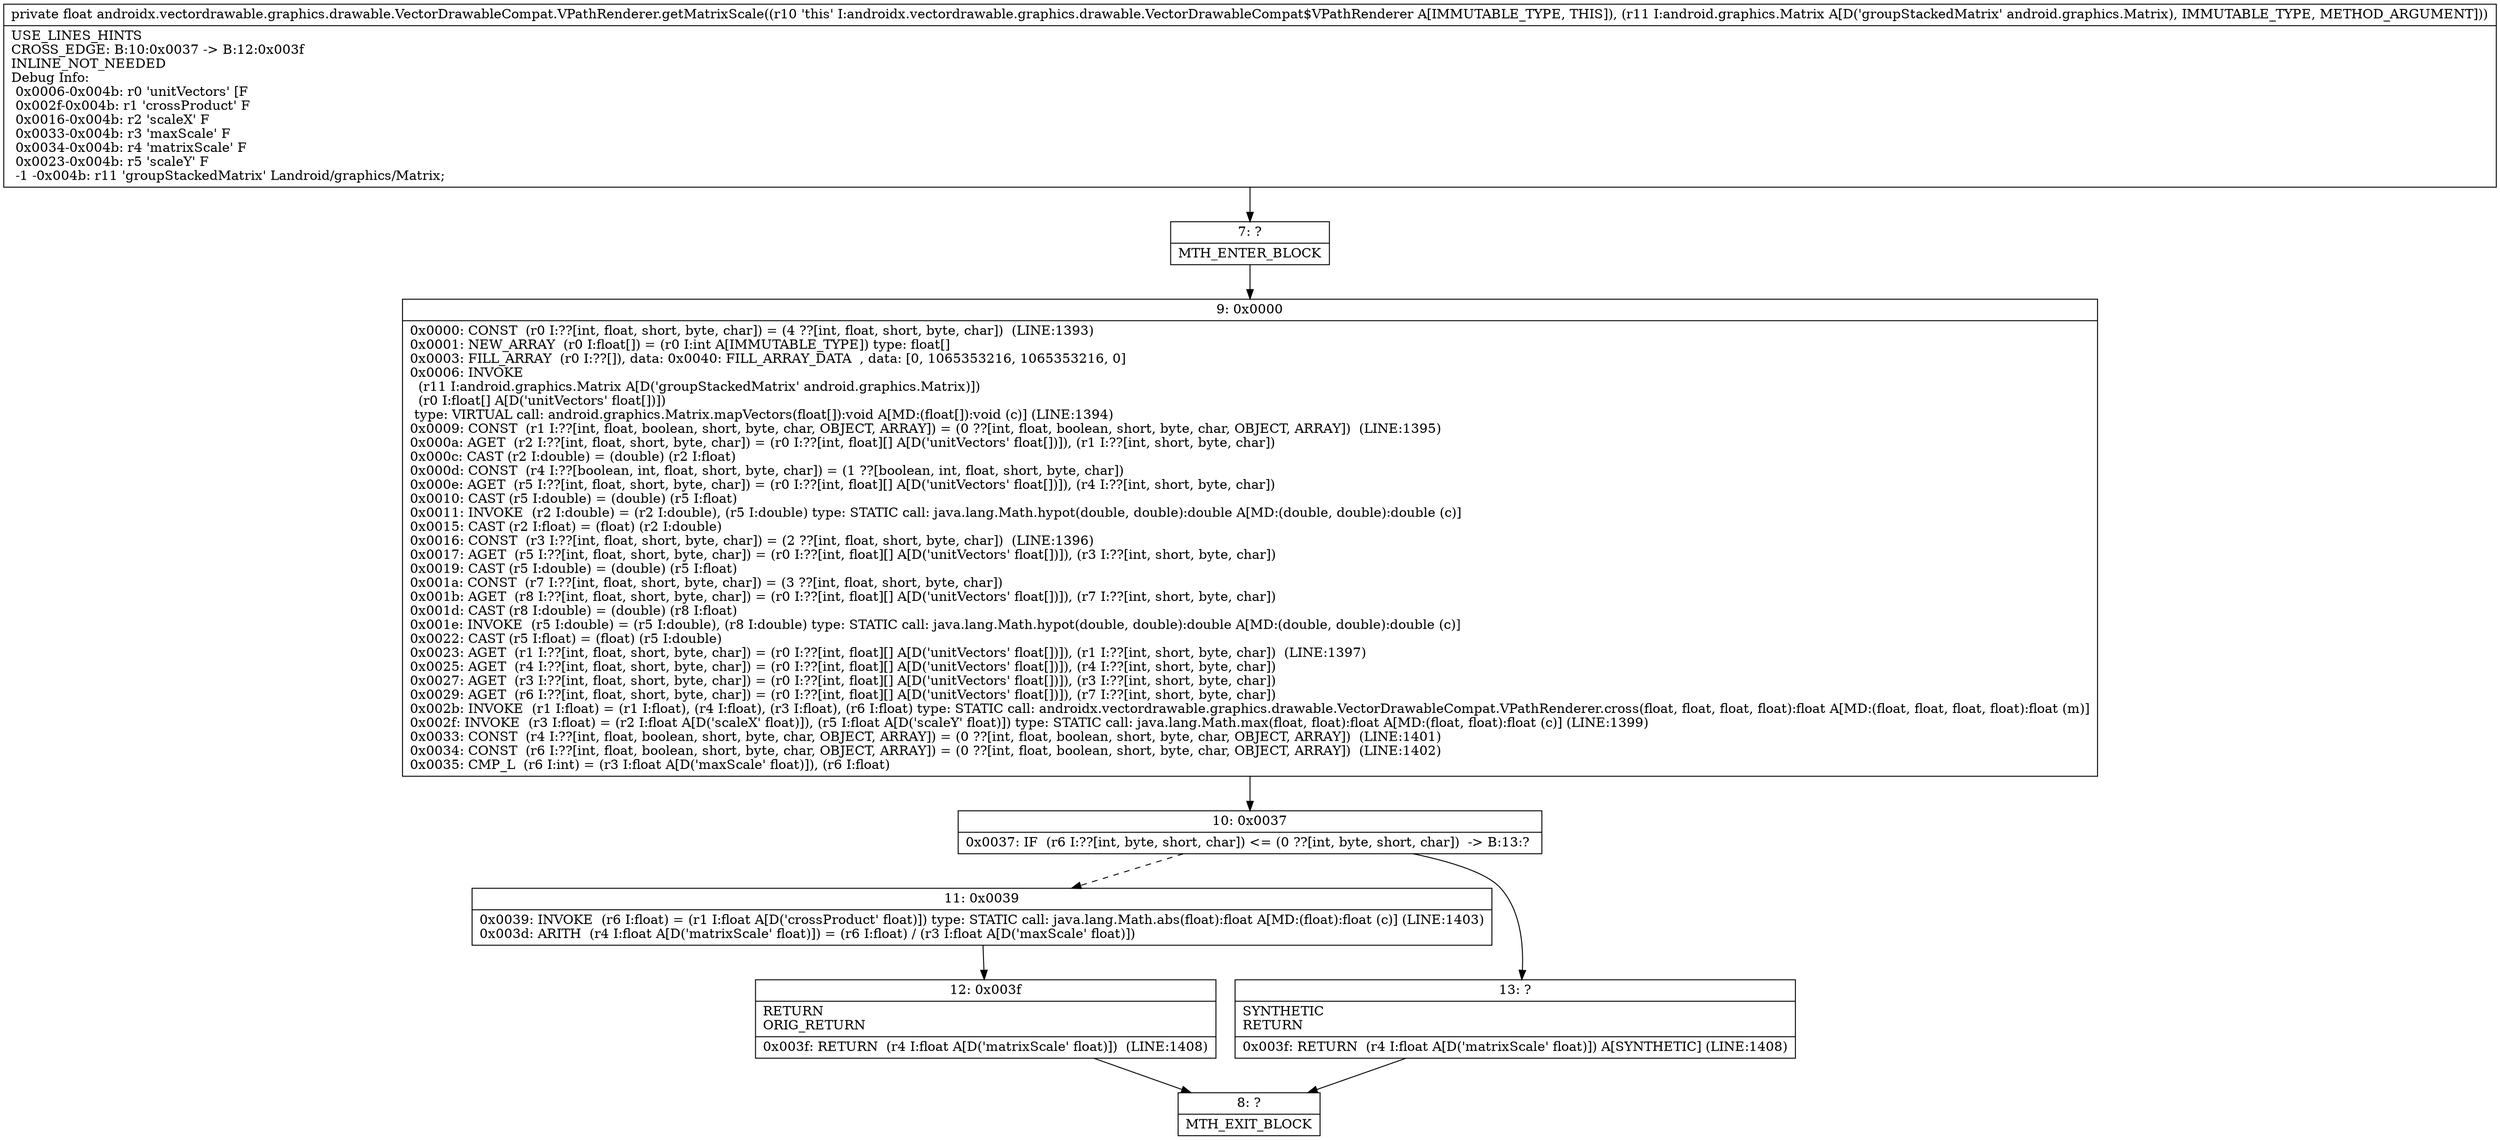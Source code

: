digraph "CFG forandroidx.vectordrawable.graphics.drawable.VectorDrawableCompat.VPathRenderer.getMatrixScale(Landroid\/graphics\/Matrix;)F" {
Node_7 [shape=record,label="{7\:\ ?|MTH_ENTER_BLOCK\l}"];
Node_9 [shape=record,label="{9\:\ 0x0000|0x0000: CONST  (r0 I:??[int, float, short, byte, char]) = (4 ??[int, float, short, byte, char])  (LINE:1393)\l0x0001: NEW_ARRAY  (r0 I:float[]) = (r0 I:int A[IMMUTABLE_TYPE]) type: float[] \l0x0003: FILL_ARRAY  (r0 I:??[]), data: 0x0040: FILL_ARRAY_DATA  , data: [0, 1065353216, 1065353216, 0] \l0x0006: INVOKE  \l  (r11 I:android.graphics.Matrix A[D('groupStackedMatrix' android.graphics.Matrix)])\l  (r0 I:float[] A[D('unitVectors' float[])])\l type: VIRTUAL call: android.graphics.Matrix.mapVectors(float[]):void A[MD:(float[]):void (c)] (LINE:1394)\l0x0009: CONST  (r1 I:??[int, float, boolean, short, byte, char, OBJECT, ARRAY]) = (0 ??[int, float, boolean, short, byte, char, OBJECT, ARRAY])  (LINE:1395)\l0x000a: AGET  (r2 I:??[int, float, short, byte, char]) = (r0 I:??[int, float][] A[D('unitVectors' float[])]), (r1 I:??[int, short, byte, char]) \l0x000c: CAST (r2 I:double) = (double) (r2 I:float) \l0x000d: CONST  (r4 I:??[boolean, int, float, short, byte, char]) = (1 ??[boolean, int, float, short, byte, char]) \l0x000e: AGET  (r5 I:??[int, float, short, byte, char]) = (r0 I:??[int, float][] A[D('unitVectors' float[])]), (r4 I:??[int, short, byte, char]) \l0x0010: CAST (r5 I:double) = (double) (r5 I:float) \l0x0011: INVOKE  (r2 I:double) = (r2 I:double), (r5 I:double) type: STATIC call: java.lang.Math.hypot(double, double):double A[MD:(double, double):double (c)]\l0x0015: CAST (r2 I:float) = (float) (r2 I:double) \l0x0016: CONST  (r3 I:??[int, float, short, byte, char]) = (2 ??[int, float, short, byte, char])  (LINE:1396)\l0x0017: AGET  (r5 I:??[int, float, short, byte, char]) = (r0 I:??[int, float][] A[D('unitVectors' float[])]), (r3 I:??[int, short, byte, char]) \l0x0019: CAST (r5 I:double) = (double) (r5 I:float) \l0x001a: CONST  (r7 I:??[int, float, short, byte, char]) = (3 ??[int, float, short, byte, char]) \l0x001b: AGET  (r8 I:??[int, float, short, byte, char]) = (r0 I:??[int, float][] A[D('unitVectors' float[])]), (r7 I:??[int, short, byte, char]) \l0x001d: CAST (r8 I:double) = (double) (r8 I:float) \l0x001e: INVOKE  (r5 I:double) = (r5 I:double), (r8 I:double) type: STATIC call: java.lang.Math.hypot(double, double):double A[MD:(double, double):double (c)]\l0x0022: CAST (r5 I:float) = (float) (r5 I:double) \l0x0023: AGET  (r1 I:??[int, float, short, byte, char]) = (r0 I:??[int, float][] A[D('unitVectors' float[])]), (r1 I:??[int, short, byte, char])  (LINE:1397)\l0x0025: AGET  (r4 I:??[int, float, short, byte, char]) = (r0 I:??[int, float][] A[D('unitVectors' float[])]), (r4 I:??[int, short, byte, char]) \l0x0027: AGET  (r3 I:??[int, float, short, byte, char]) = (r0 I:??[int, float][] A[D('unitVectors' float[])]), (r3 I:??[int, short, byte, char]) \l0x0029: AGET  (r6 I:??[int, float, short, byte, char]) = (r0 I:??[int, float][] A[D('unitVectors' float[])]), (r7 I:??[int, short, byte, char]) \l0x002b: INVOKE  (r1 I:float) = (r1 I:float), (r4 I:float), (r3 I:float), (r6 I:float) type: STATIC call: androidx.vectordrawable.graphics.drawable.VectorDrawableCompat.VPathRenderer.cross(float, float, float, float):float A[MD:(float, float, float, float):float (m)]\l0x002f: INVOKE  (r3 I:float) = (r2 I:float A[D('scaleX' float)]), (r5 I:float A[D('scaleY' float)]) type: STATIC call: java.lang.Math.max(float, float):float A[MD:(float, float):float (c)] (LINE:1399)\l0x0033: CONST  (r4 I:??[int, float, boolean, short, byte, char, OBJECT, ARRAY]) = (0 ??[int, float, boolean, short, byte, char, OBJECT, ARRAY])  (LINE:1401)\l0x0034: CONST  (r6 I:??[int, float, boolean, short, byte, char, OBJECT, ARRAY]) = (0 ??[int, float, boolean, short, byte, char, OBJECT, ARRAY])  (LINE:1402)\l0x0035: CMP_L  (r6 I:int) = (r3 I:float A[D('maxScale' float)]), (r6 I:float) \l}"];
Node_10 [shape=record,label="{10\:\ 0x0037|0x0037: IF  (r6 I:??[int, byte, short, char]) \<= (0 ??[int, byte, short, char])  \-\> B:13:? \l}"];
Node_11 [shape=record,label="{11\:\ 0x0039|0x0039: INVOKE  (r6 I:float) = (r1 I:float A[D('crossProduct' float)]) type: STATIC call: java.lang.Math.abs(float):float A[MD:(float):float (c)] (LINE:1403)\l0x003d: ARITH  (r4 I:float A[D('matrixScale' float)]) = (r6 I:float) \/ (r3 I:float A[D('maxScale' float)]) \l}"];
Node_12 [shape=record,label="{12\:\ 0x003f|RETURN\lORIG_RETURN\l|0x003f: RETURN  (r4 I:float A[D('matrixScale' float)])  (LINE:1408)\l}"];
Node_8 [shape=record,label="{8\:\ ?|MTH_EXIT_BLOCK\l}"];
Node_13 [shape=record,label="{13\:\ ?|SYNTHETIC\lRETURN\l|0x003f: RETURN  (r4 I:float A[D('matrixScale' float)]) A[SYNTHETIC] (LINE:1408)\l}"];
MethodNode[shape=record,label="{private float androidx.vectordrawable.graphics.drawable.VectorDrawableCompat.VPathRenderer.getMatrixScale((r10 'this' I:androidx.vectordrawable.graphics.drawable.VectorDrawableCompat$VPathRenderer A[IMMUTABLE_TYPE, THIS]), (r11 I:android.graphics.Matrix A[D('groupStackedMatrix' android.graphics.Matrix), IMMUTABLE_TYPE, METHOD_ARGUMENT]))  | USE_LINES_HINTS\lCROSS_EDGE: B:10:0x0037 \-\> B:12:0x003f\lINLINE_NOT_NEEDED\lDebug Info:\l  0x0006\-0x004b: r0 'unitVectors' [F\l  0x002f\-0x004b: r1 'crossProduct' F\l  0x0016\-0x004b: r2 'scaleX' F\l  0x0033\-0x004b: r3 'maxScale' F\l  0x0034\-0x004b: r4 'matrixScale' F\l  0x0023\-0x004b: r5 'scaleY' F\l  \-1 \-0x004b: r11 'groupStackedMatrix' Landroid\/graphics\/Matrix;\l}"];
MethodNode -> Node_7;Node_7 -> Node_9;
Node_9 -> Node_10;
Node_10 -> Node_11[style=dashed];
Node_10 -> Node_13;
Node_11 -> Node_12;
Node_12 -> Node_8;
Node_13 -> Node_8;
}

